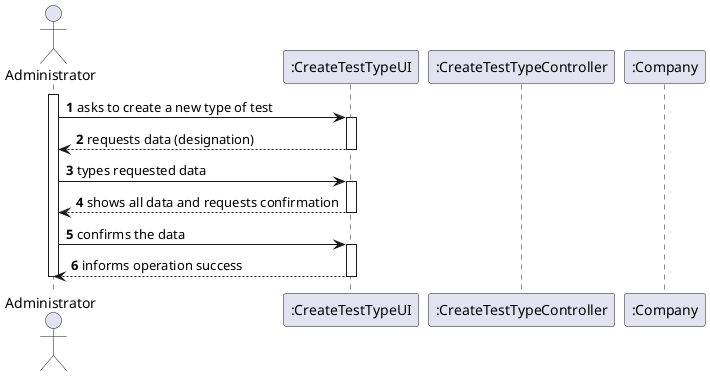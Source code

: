 @startuml
autonumber
'hide footbox
actor "Administrator" as Adm

participant ":CreateTestTypeUI" as UI
participant ":CreateTestTypeController" as CTRL
participant ":Company" as Comp

activate Adm
Adm -> UI : asks to create a new type of test
activate UI
UI --> Adm : requests data (designation)
deactivate UI

Adm -> UI : types requested data
activate UI
UI --> Adm : shows all data and requests confirmation
deactivate UI

Adm -> UI : confirms the data
activate UI
UI --> Adm : informs operation success
deactivate UI

deactivate Adm




@enduml